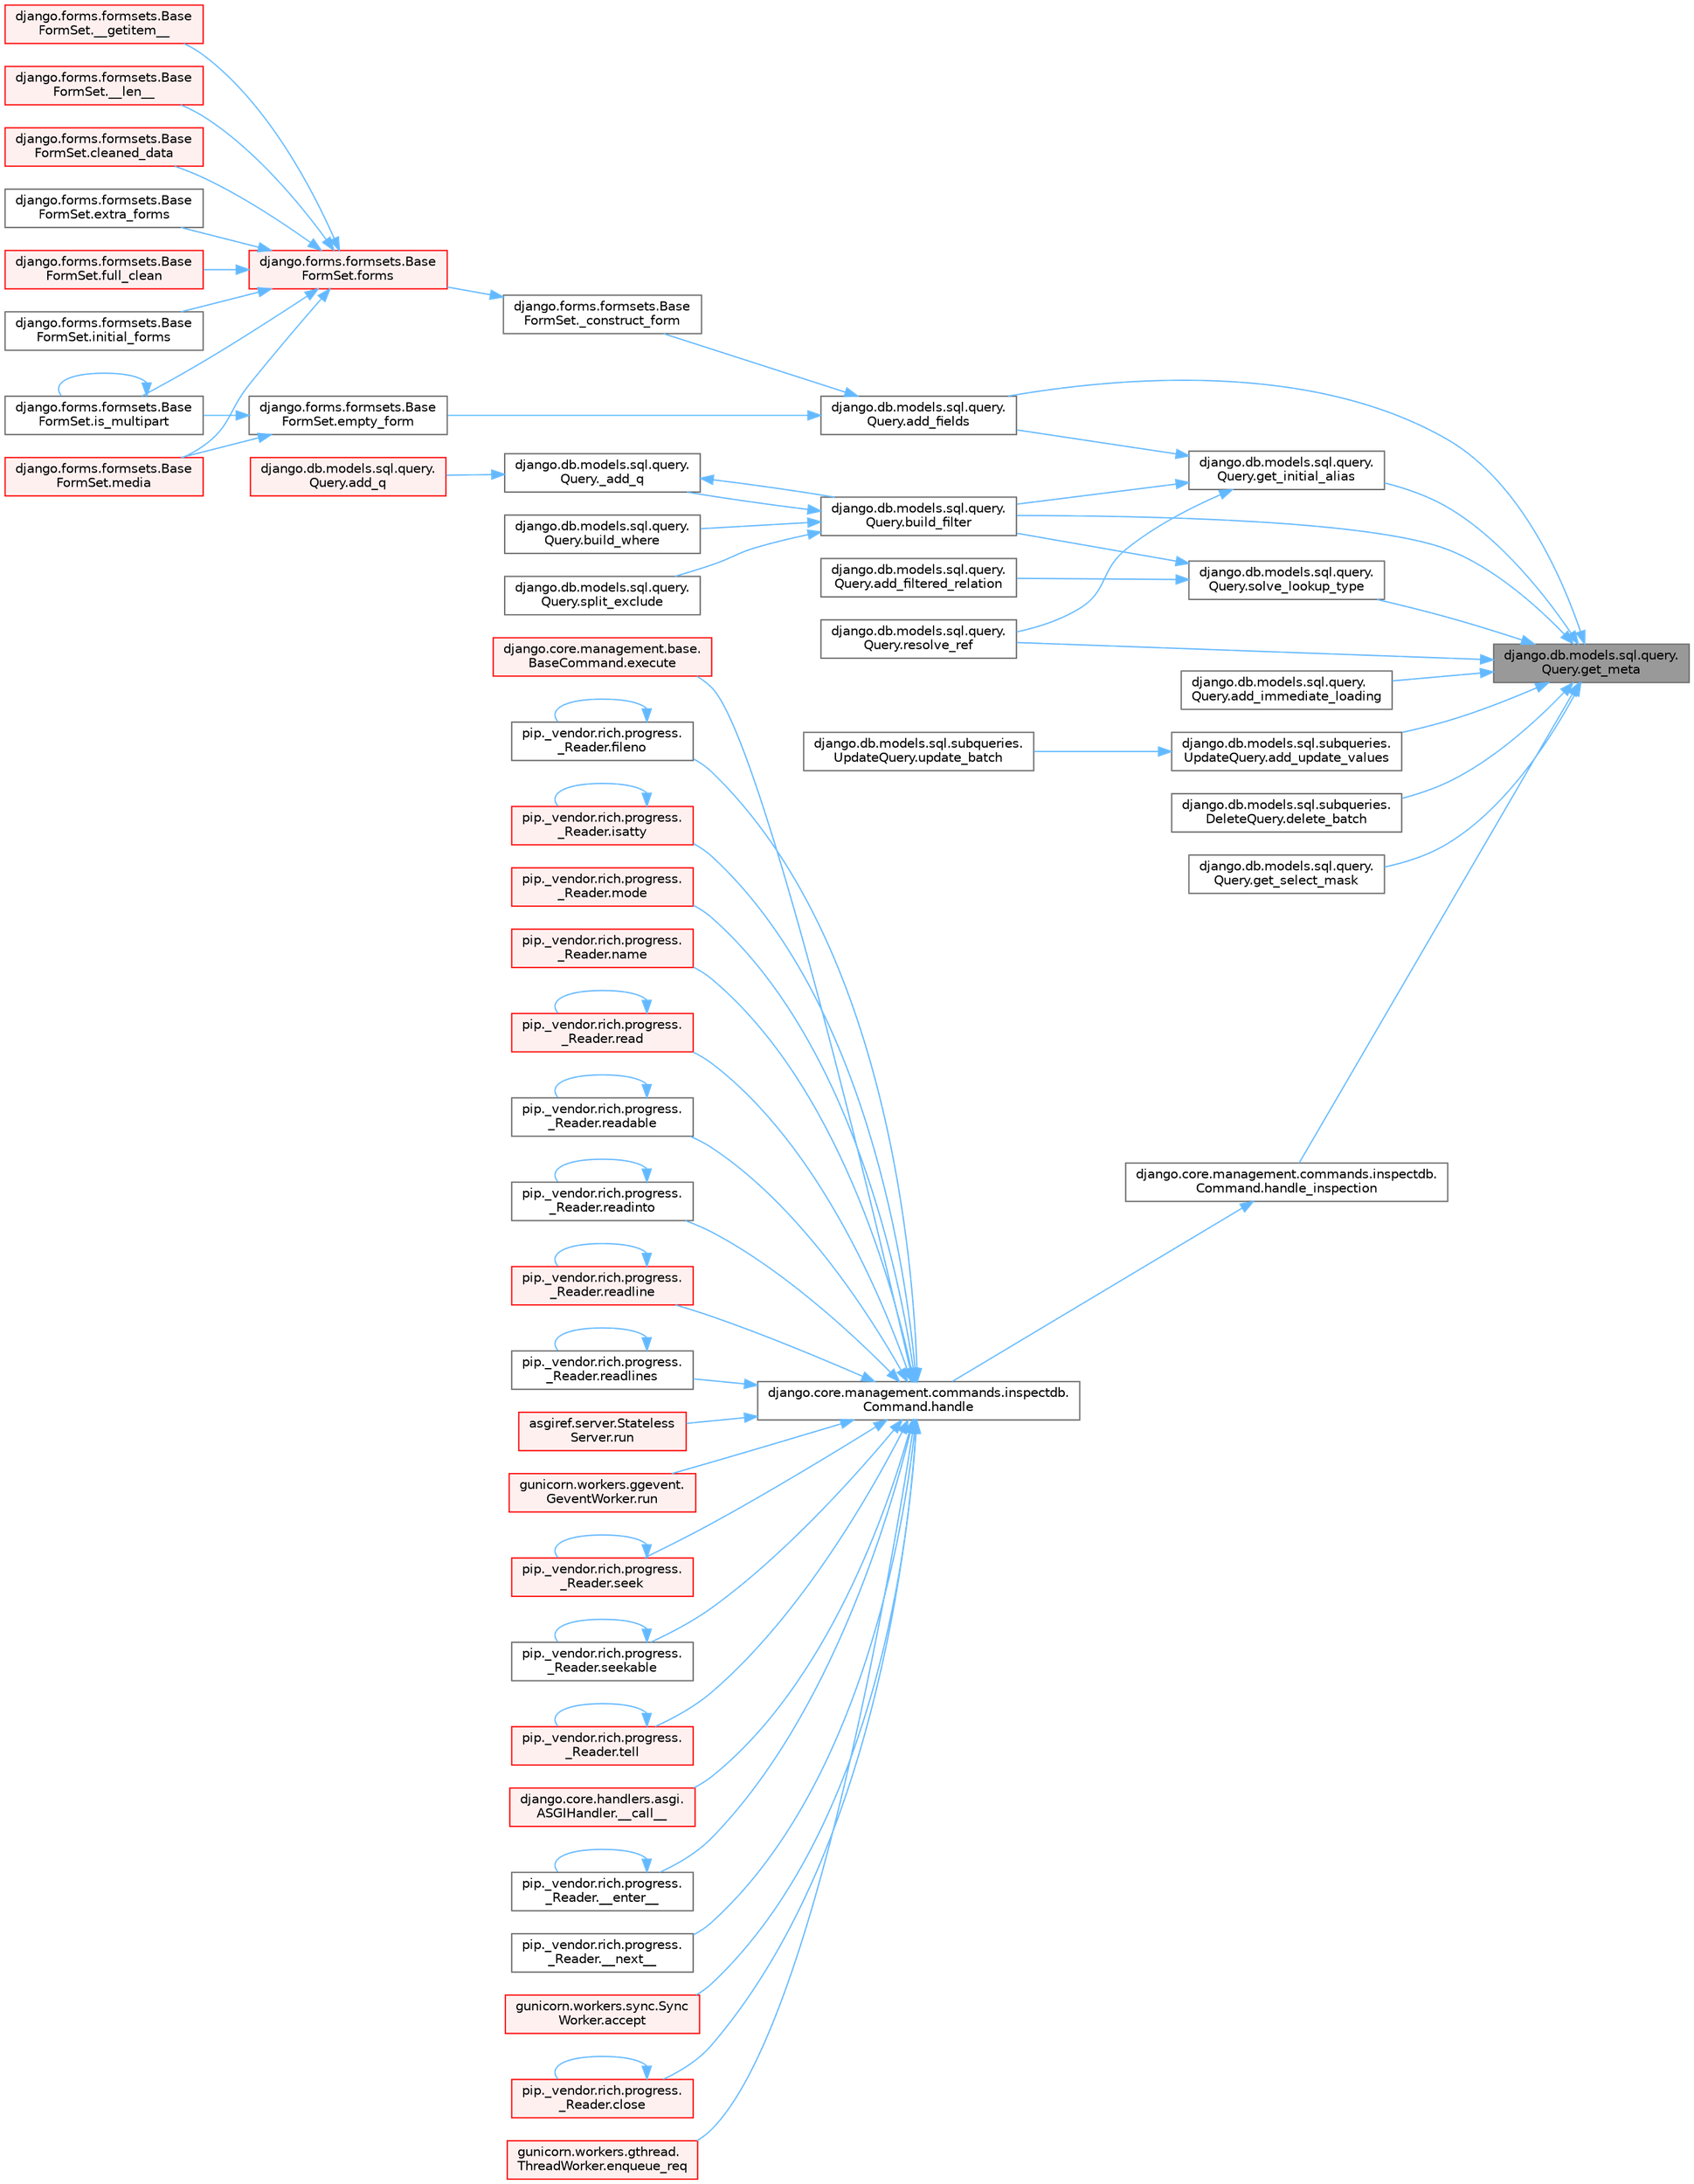 digraph "django.db.models.sql.query.Query.get_meta"
{
 // LATEX_PDF_SIZE
  bgcolor="transparent";
  edge [fontname=Helvetica,fontsize=10,labelfontname=Helvetica,labelfontsize=10];
  node [fontname=Helvetica,fontsize=10,shape=box,height=0.2,width=0.4];
  rankdir="RL";
  Node1 [id="Node000001",label="django.db.models.sql.query.\lQuery.get_meta",height=0.2,width=0.4,color="gray40", fillcolor="grey60", style="filled", fontcolor="black",tooltip=" "];
  Node1 -> Node2 [id="edge1_Node000001_Node000002",dir="back",color="steelblue1",style="solid",tooltip=" "];
  Node2 [id="Node000002",label="django.db.models.sql.query.\lQuery.add_fields",height=0.2,width=0.4,color="grey40", fillcolor="white", style="filled",URL="$classdjango_1_1db_1_1models_1_1sql_1_1query_1_1_query.html#a86b6a93688b1029c5cc8095a6bc8b683",tooltip=" "];
  Node2 -> Node3 [id="edge2_Node000002_Node000003",dir="back",color="steelblue1",style="solid",tooltip=" "];
  Node3 [id="Node000003",label="django.forms.formsets.Base\lFormSet._construct_form",height=0.2,width=0.4,color="grey40", fillcolor="white", style="filled",URL="$classdjango_1_1forms_1_1formsets_1_1_base_form_set.html#a4a92b0779a5f5964325e73f9c8521fe8",tooltip=" "];
  Node3 -> Node4 [id="edge3_Node000003_Node000004",dir="back",color="steelblue1",style="solid",tooltip=" "];
  Node4 [id="Node000004",label="django.forms.formsets.Base\lFormSet.forms",height=0.2,width=0.4,color="red", fillcolor="#FFF0F0", style="filled",URL="$classdjango_1_1forms_1_1formsets_1_1_base_form_set.html#a398234150267aa3c6dceaa20a7a507f1",tooltip=" "];
  Node4 -> Node5 [id="edge4_Node000004_Node000005",dir="back",color="steelblue1",style="solid",tooltip=" "];
  Node5 [id="Node000005",label="django.forms.formsets.Base\lFormSet.__getitem__",height=0.2,width=0.4,color="red", fillcolor="#FFF0F0", style="filled",URL="$classdjango_1_1forms_1_1formsets_1_1_base_form_set.html#a3ed6460d03a41c30d519e9170d0a17cc",tooltip=" "];
  Node4 -> Node3176 [id="edge5_Node000004_Node003176",dir="back",color="steelblue1",style="solid",tooltip=" "];
  Node3176 [id="Node003176",label="django.forms.formsets.Base\lFormSet.__len__",height=0.2,width=0.4,color="red", fillcolor="#FFF0F0", style="filled",URL="$classdjango_1_1forms_1_1formsets_1_1_base_form_set.html#aa8c1dfbddcb29c04ad7bf814137b3c36",tooltip=" "];
  Node4 -> Node1764 [id="edge6_Node000004_Node001764",dir="back",color="steelblue1",style="solid",tooltip=" "];
  Node1764 [id="Node001764",label="django.forms.formsets.Base\lFormSet.cleaned_data",height=0.2,width=0.4,color="red", fillcolor="#FFF0F0", style="filled",URL="$classdjango_1_1forms_1_1formsets_1_1_base_form_set.html#ae51d85dd3faa160668adba372c4e87f7",tooltip=" "];
  Node4 -> Node1917 [id="edge7_Node000004_Node001917",dir="back",color="steelblue1",style="solid",tooltip=" "];
  Node1917 [id="Node001917",label="django.forms.formsets.Base\lFormSet.extra_forms",height=0.2,width=0.4,color="grey40", fillcolor="white", style="filled",URL="$classdjango_1_1forms_1_1formsets_1_1_base_form_set.html#a80e8dd7968259b3ccdfd86ac190c342a",tooltip=" "];
  Node4 -> Node1784 [id="edge8_Node000004_Node001784",dir="back",color="steelblue1",style="solid",tooltip=" "];
  Node1784 [id="Node001784",label="django.forms.formsets.Base\lFormSet.full_clean",height=0.2,width=0.4,color="red", fillcolor="#FFF0F0", style="filled",URL="$classdjango_1_1forms_1_1formsets_1_1_base_form_set.html#aa475bdb58853c14bfcd93bd7b494e3b1",tooltip=" "];
  Node4 -> Node1918 [id="edge9_Node000004_Node001918",dir="back",color="steelblue1",style="solid",tooltip=" "];
  Node1918 [id="Node001918",label="django.forms.formsets.Base\lFormSet.initial_forms",height=0.2,width=0.4,color="grey40", fillcolor="white", style="filled",URL="$classdjango_1_1forms_1_1formsets_1_1_base_form_set.html#a36a0e4b12f42f368c74d3a704cc58d03",tooltip=" "];
  Node4 -> Node1890 [id="edge10_Node000004_Node001890",dir="back",color="steelblue1",style="solid",tooltip=" "];
  Node1890 [id="Node001890",label="django.forms.formsets.Base\lFormSet.is_multipart",height=0.2,width=0.4,color="grey40", fillcolor="white", style="filled",URL="$classdjango_1_1forms_1_1formsets_1_1_base_form_set.html#a70cb5455998cfb8556810d3215d617c8",tooltip=" "];
  Node1890 -> Node1890 [id="edge11_Node001890_Node001890",dir="back",color="steelblue1",style="solid",tooltip=" "];
  Node4 -> Node1891 [id="edge12_Node000004_Node001891",dir="back",color="steelblue1",style="solid",tooltip=" "];
  Node1891 [id="Node001891",label="django.forms.formsets.Base\lFormSet.media",height=0.2,width=0.4,color="red", fillcolor="#FFF0F0", style="filled",URL="$classdjango_1_1forms_1_1formsets_1_1_base_form_set.html#a6f8913e4888f6eb8afa928cf91e9c8f9",tooltip=" "];
  Node2 -> Node1889 [id="edge13_Node000002_Node001889",dir="back",color="steelblue1",style="solid",tooltip=" "];
  Node1889 [id="Node001889",label="django.forms.formsets.Base\lFormSet.empty_form",height=0.2,width=0.4,color="grey40", fillcolor="white", style="filled",URL="$classdjango_1_1forms_1_1formsets_1_1_base_form_set.html#a69a56ef37f740ee182c119cf62cf42a1",tooltip=" "];
  Node1889 -> Node1890 [id="edge14_Node001889_Node001890",dir="back",color="steelblue1",style="solid",tooltip=" "];
  Node1889 -> Node1891 [id="edge15_Node001889_Node001891",dir="back",color="steelblue1",style="solid",tooltip=" "];
  Node1 -> Node3179 [id="edge16_Node000001_Node003179",dir="back",color="steelblue1",style="solid",tooltip=" "];
  Node3179 [id="Node003179",label="django.db.models.sql.query.\lQuery.add_immediate_loading",height=0.2,width=0.4,color="grey40", fillcolor="white", style="filled",URL="$classdjango_1_1db_1_1models_1_1sql_1_1query_1_1_query.html#a6cadc9ea9713a391ffb54ba2c3b48dcc",tooltip=" "];
  Node1 -> Node1983 [id="edge17_Node000001_Node001983",dir="back",color="steelblue1",style="solid",tooltip=" "];
  Node1983 [id="Node001983",label="django.db.models.sql.subqueries.\lUpdateQuery.add_update_values",height=0.2,width=0.4,color="grey40", fillcolor="white", style="filled",URL="$classdjango_1_1db_1_1models_1_1sql_1_1subqueries_1_1_update_query.html#a0992616d5b72530a28e2653a479ea980",tooltip=" "];
  Node1983 -> Node1984 [id="edge18_Node001983_Node001984",dir="back",color="steelblue1",style="solid",tooltip=" "];
  Node1984 [id="Node001984",label="django.db.models.sql.subqueries.\lUpdateQuery.update_batch",height=0.2,width=0.4,color="grey40", fillcolor="white", style="filled",URL="$classdjango_1_1db_1_1models_1_1sql_1_1subqueries_1_1_update_query.html#a6a4bc271988ec3153c86d7f112f6244c",tooltip=" "];
  Node1 -> Node2953 [id="edge19_Node000001_Node002953",dir="back",color="steelblue1",style="solid",tooltip=" "];
  Node2953 [id="Node002953",label="django.db.models.sql.query.\lQuery.build_filter",height=0.2,width=0.4,color="grey40", fillcolor="white", style="filled",URL="$classdjango_1_1db_1_1models_1_1sql_1_1query_1_1_query.html#a410421a0cb9cd386f5ea3fa1ee5093b8",tooltip=" "];
  Node2953 -> Node2954 [id="edge20_Node002953_Node002954",dir="back",color="steelblue1",style="solid",tooltip=" "];
  Node2954 [id="Node002954",label="django.db.models.sql.query.\lQuery._add_q",height=0.2,width=0.4,color="grey40", fillcolor="white", style="filled",URL="$classdjango_1_1db_1_1models_1_1sql_1_1query_1_1_query.html#acba7359355d8a1af947713e9b7c495cd",tooltip=" "];
  Node2954 -> Node2955 [id="edge21_Node002954_Node002955",dir="back",color="steelblue1",style="solid",tooltip=" "];
  Node2955 [id="Node002955",label="django.db.models.sql.query.\lQuery.add_q",height=0.2,width=0.4,color="red", fillcolor="#FFF0F0", style="filled",URL="$classdjango_1_1db_1_1models_1_1sql_1_1query_1_1_query.html#a9f2dddd1286ef7cf8474710013e6f9d1",tooltip=" "];
  Node2954 -> Node2953 [id="edge22_Node002954_Node002953",dir="back",color="steelblue1",style="solid",tooltip=" "];
  Node2953 -> Node2958 [id="edge23_Node002953_Node002958",dir="back",color="steelblue1",style="solid",tooltip=" "];
  Node2958 [id="Node002958",label="django.db.models.sql.query.\lQuery.build_where",height=0.2,width=0.4,color="grey40", fillcolor="white", style="filled",URL="$classdjango_1_1db_1_1models_1_1sql_1_1query_1_1_query.html#a6cd85209a22990051ee2353e5a7908ae",tooltip=" "];
  Node2953 -> Node2959 [id="edge24_Node002953_Node002959",dir="back",color="steelblue1",style="solid",tooltip=" "];
  Node2959 [id="Node002959",label="django.db.models.sql.query.\lQuery.split_exclude",height=0.2,width=0.4,color="grey40", fillcolor="white", style="filled",URL="$classdjango_1_1db_1_1models_1_1sql_1_1query_1_1_query.html#a383a0ff8738498cdb5394e3f04e3a00d",tooltip=" "];
  Node1 -> Node2957 [id="edge25_Node000001_Node002957",dir="back",color="steelblue1",style="solid",tooltip=" "];
  Node2957 [id="Node002957",label="django.db.models.sql.subqueries.\lDeleteQuery.delete_batch",height=0.2,width=0.4,color="grey40", fillcolor="white", style="filled",URL="$classdjango_1_1db_1_1models_1_1sql_1_1subqueries_1_1_delete_query.html#a556272878467b5e35909d791088c1b39",tooltip=" "];
  Node1 -> Node2952 [id="edge26_Node000001_Node002952",dir="back",color="steelblue1",style="solid",tooltip=" "];
  Node2952 [id="Node002952",label="django.db.models.sql.query.\lQuery.get_initial_alias",height=0.2,width=0.4,color="grey40", fillcolor="white", style="filled",URL="$classdjango_1_1db_1_1models_1_1sql_1_1query_1_1_query.html#aab4910cbe4b7d2f2252bdc9ba5401a45",tooltip=" "];
  Node2952 -> Node2 [id="edge27_Node002952_Node000002",dir="back",color="steelblue1",style="solid",tooltip=" "];
  Node2952 -> Node2953 [id="edge28_Node002952_Node002953",dir="back",color="steelblue1",style="solid",tooltip=" "];
  Node2952 -> Node2960 [id="edge29_Node002952_Node002960",dir="back",color="steelblue1",style="solid",tooltip=" "];
  Node2960 [id="Node002960",label="django.db.models.sql.query.\lQuery.resolve_ref",height=0.2,width=0.4,color="grey40", fillcolor="white", style="filled",URL="$classdjango_1_1db_1_1models_1_1sql_1_1query_1_1_query.html#a04a08b4294679286562aa85841af46d6",tooltip=" "];
  Node1 -> Node3180 [id="edge30_Node000001_Node003180",dir="back",color="steelblue1",style="solid",tooltip=" "];
  Node3180 [id="Node003180",label="django.db.models.sql.query.\lQuery.get_select_mask",height=0.2,width=0.4,color="grey40", fillcolor="white", style="filled",URL="$classdjango_1_1db_1_1models_1_1sql_1_1query_1_1_query.html#afe2bb140cd4be7288068076af9dfc279",tooltip=" "];
  Node1 -> Node3181 [id="edge31_Node000001_Node003181",dir="back",color="steelblue1",style="solid",tooltip=" "];
  Node3181 [id="Node003181",label="django.core.management.commands.inspectdb.\lCommand.handle_inspection",height=0.2,width=0.4,color="grey40", fillcolor="white", style="filled",URL="$classdjango_1_1core_1_1management_1_1commands_1_1inspectdb_1_1_command.html#a343634b7c9e2d141b10356b2189976ca",tooltip=" "];
  Node3181 -> Node3182 [id="edge32_Node003181_Node003182",dir="back",color="steelblue1",style="solid",tooltip=" "];
  Node3182 [id="Node003182",label="django.core.management.commands.inspectdb.\lCommand.handle",height=0.2,width=0.4,color="grey40", fillcolor="white", style="filled",URL="$classdjango_1_1core_1_1management_1_1commands_1_1inspectdb_1_1_command.html#a668a81e8e42d3dafc2d6e00ac61e1dab",tooltip=" "];
  Node3182 -> Node117 [id="edge33_Node003182_Node000117",dir="back",color="steelblue1",style="solid",tooltip=" "];
  Node117 [id="Node000117",label="django.core.handlers.asgi.\lASGIHandler.__call__",height=0.2,width=0.4,color="red", fillcolor="#FFF0F0", style="filled",URL="$classdjango_1_1core_1_1handlers_1_1asgi_1_1_a_s_g_i_handler.html#a22b4781bb9089ff078a3e64dd2f48dce",tooltip=" "];
  Node3182 -> Node118 [id="edge34_Node003182_Node000118",dir="back",color="steelblue1",style="solid",tooltip=" "];
  Node118 [id="Node000118",label="pip._vendor.rich.progress.\l_Reader.__enter__",height=0.2,width=0.4,color="grey40", fillcolor="white", style="filled",URL="$classpip_1_1__vendor_1_1rich_1_1progress_1_1___reader.html#a9c3bb756d7d5d66aa484c6d25fef6d8a",tooltip=" "];
  Node118 -> Node118 [id="edge35_Node000118_Node000118",dir="back",color="steelblue1",style="solid",tooltip=" "];
  Node3182 -> Node119 [id="edge36_Node003182_Node000119",dir="back",color="steelblue1",style="solid",tooltip=" "];
  Node119 [id="Node000119",label="pip._vendor.rich.progress.\l_Reader.__next__",height=0.2,width=0.4,color="grey40", fillcolor="white", style="filled",URL="$classpip_1_1__vendor_1_1rich_1_1progress_1_1___reader.html#a9434dfa9ada5623d6fb72996bf354ffe",tooltip=" "];
  Node3182 -> Node120 [id="edge37_Node003182_Node000120",dir="back",color="steelblue1",style="solid",tooltip=" "];
  Node120 [id="Node000120",label="gunicorn.workers.sync.Sync\lWorker.accept",height=0.2,width=0.4,color="red", fillcolor="#FFF0F0", style="filled",URL="$classgunicorn_1_1workers_1_1sync_1_1_sync_worker.html#a9b2f1e8d68bbd5233578ace2685952b3",tooltip=" "];
  Node3182 -> Node123 [id="edge38_Node003182_Node000123",dir="back",color="steelblue1",style="solid",tooltip=" "];
  Node123 [id="Node000123",label="pip._vendor.rich.progress.\l_Reader.close",height=0.2,width=0.4,color="red", fillcolor="#FFF0F0", style="filled",URL="$classpip_1_1__vendor_1_1rich_1_1progress_1_1___reader.html#a6c0b1964d885972a97a12a9ac01d23e8",tooltip=" "];
  Node123 -> Node123 [id="edge39_Node000123_Node000123",dir="back",color="steelblue1",style="solid",tooltip=" "];
  Node3182 -> Node933 [id="edge40_Node003182_Node000933",dir="back",color="steelblue1",style="solid",tooltip=" "];
  Node933 [id="Node000933",label="gunicorn.workers.gthread.\lThreadWorker.enqueue_req",height=0.2,width=0.4,color="red", fillcolor="#FFF0F0", style="filled",URL="$classgunicorn_1_1workers_1_1gthread_1_1_thread_worker.html#a8d2981740d79747639e152d9e9632964",tooltip=" "];
  Node3182 -> Node930 [id="edge41_Node003182_Node000930",dir="back",color="steelblue1",style="solid",tooltip=" "];
  Node930 [id="Node000930",label="django.core.management.base.\lBaseCommand.execute",height=0.2,width=0.4,color="red", fillcolor="#FFF0F0", style="filled",URL="$classdjango_1_1core_1_1management_1_1base_1_1_base_command.html#a5621c1fb51be6a2deff6777d90c25ee0",tooltip=" "];
  Node3182 -> Node936 [id="edge42_Node003182_Node000936",dir="back",color="steelblue1",style="solid",tooltip=" "];
  Node936 [id="Node000936",label="pip._vendor.rich.progress.\l_Reader.fileno",height=0.2,width=0.4,color="grey40", fillcolor="white", style="filled",URL="$classpip_1_1__vendor_1_1rich_1_1progress_1_1___reader.html#a5fae85546bcfb15e2144c108bb31b59c",tooltip=" "];
  Node936 -> Node936 [id="edge43_Node000936_Node000936",dir="back",color="steelblue1",style="solid",tooltip=" "];
  Node3182 -> Node937 [id="edge44_Node003182_Node000937",dir="back",color="steelblue1",style="solid",tooltip=" "];
  Node937 [id="Node000937",label="pip._vendor.rich.progress.\l_Reader.isatty",height=0.2,width=0.4,color="red", fillcolor="#FFF0F0", style="filled",URL="$classpip_1_1__vendor_1_1rich_1_1progress_1_1___reader.html#a25008b04de43b80685677bd476ebb238",tooltip=" "];
  Node937 -> Node937 [id="edge45_Node000937_Node000937",dir="back",color="steelblue1",style="solid",tooltip=" "];
  Node3182 -> Node940 [id="edge46_Node003182_Node000940",dir="back",color="steelblue1",style="solid",tooltip=" "];
  Node940 [id="Node000940",label="pip._vendor.rich.progress.\l_Reader.mode",height=0.2,width=0.4,color="red", fillcolor="#FFF0F0", style="filled",URL="$classpip_1_1__vendor_1_1rich_1_1progress_1_1___reader.html#a744eab5dc9ede10fd26932ecf9ccbddc",tooltip=" "];
  Node3182 -> Node947 [id="edge47_Node003182_Node000947",dir="back",color="steelblue1",style="solid",tooltip=" "];
  Node947 [id="Node000947",label="pip._vendor.rich.progress.\l_Reader.name",height=0.2,width=0.4,color="red", fillcolor="#FFF0F0", style="filled",URL="$classpip_1_1__vendor_1_1rich_1_1progress_1_1___reader.html#a545f897ce86cf3e798598cb200357c13",tooltip=" "];
  Node3182 -> Node1063 [id="edge48_Node003182_Node001063",dir="back",color="steelblue1",style="solid",tooltip=" "];
  Node1063 [id="Node001063",label="pip._vendor.rich.progress.\l_Reader.read",height=0.2,width=0.4,color="red", fillcolor="#FFF0F0", style="filled",URL="$classpip_1_1__vendor_1_1rich_1_1progress_1_1___reader.html#abc9a19c1ccc4057e665996a500814420",tooltip=" "];
  Node1063 -> Node1063 [id="edge49_Node001063_Node001063",dir="back",color="steelblue1",style="solid",tooltip=" "];
  Node3182 -> Node1069 [id="edge50_Node003182_Node001069",dir="back",color="steelblue1",style="solid",tooltip=" "];
  Node1069 [id="Node001069",label="pip._vendor.rich.progress.\l_Reader.readable",height=0.2,width=0.4,color="grey40", fillcolor="white", style="filled",URL="$classpip_1_1__vendor_1_1rich_1_1progress_1_1___reader.html#a597c6d895bd8070977827445f65524ea",tooltip=" "];
  Node1069 -> Node1069 [id="edge51_Node001069_Node001069",dir="back",color="steelblue1",style="solid",tooltip=" "];
  Node3182 -> Node1070 [id="edge52_Node003182_Node001070",dir="back",color="steelblue1",style="solid",tooltip=" "];
  Node1070 [id="Node001070",label="pip._vendor.rich.progress.\l_Reader.readinto",height=0.2,width=0.4,color="grey40", fillcolor="white", style="filled",URL="$classpip_1_1__vendor_1_1rich_1_1progress_1_1___reader.html#a10a6b416f687bc74dfd4a16e210733fd",tooltip=" "];
  Node1070 -> Node1070 [id="edge53_Node001070_Node001070",dir="back",color="steelblue1",style="solid",tooltip=" "];
  Node3182 -> Node1071 [id="edge54_Node003182_Node001071",dir="back",color="steelblue1",style="solid",tooltip=" "];
  Node1071 [id="Node001071",label="pip._vendor.rich.progress.\l_Reader.readline",height=0.2,width=0.4,color="red", fillcolor="#FFF0F0", style="filled",URL="$classpip_1_1__vendor_1_1rich_1_1progress_1_1___reader.html#ae214b8896d240d33ed0d1e03b8134107",tooltip=" "];
  Node1071 -> Node1071 [id="edge55_Node001071_Node001071",dir="back",color="steelblue1",style="solid",tooltip=" "];
  Node3182 -> Node1075 [id="edge56_Node003182_Node001075",dir="back",color="steelblue1",style="solid",tooltip=" "];
  Node1075 [id="Node001075",label="pip._vendor.rich.progress.\l_Reader.readlines",height=0.2,width=0.4,color="grey40", fillcolor="white", style="filled",URL="$classpip_1_1__vendor_1_1rich_1_1progress_1_1___reader.html#a36448a9abb78b99bc05fa66433015f3a",tooltip=" "];
  Node1075 -> Node1075 [id="edge57_Node001075_Node001075",dir="back",color="steelblue1",style="solid",tooltip=" "];
  Node3182 -> Node1076 [id="edge58_Node003182_Node001076",dir="back",color="steelblue1",style="solid",tooltip=" "];
  Node1076 [id="Node001076",label="asgiref.server.Stateless\lServer.run",height=0.2,width=0.4,color="red", fillcolor="#FFF0F0", style="filled",URL="$classasgiref_1_1server_1_1_stateless_server.html#a60ad300a082526eea5c1b2df64c4e793",tooltip="Mainloop and handling."];
  Node3182 -> Node322 [id="edge59_Node003182_Node000322",dir="back",color="steelblue1",style="solid",tooltip=" "];
  Node322 [id="Node000322",label="gunicorn.workers.ggevent.\lGeventWorker.run",height=0.2,width=0.4,color="red", fillcolor="#FFF0F0", style="filled",URL="$classgunicorn_1_1workers_1_1ggevent_1_1_gevent_worker.html#a0d8ffe6d6db44cfe8310ccf5643506ee",tooltip=" "];
  Node3182 -> Node1077 [id="edge60_Node003182_Node001077",dir="back",color="steelblue1",style="solid",tooltip=" "];
  Node1077 [id="Node001077",label="pip._vendor.rich.progress.\l_Reader.seek",height=0.2,width=0.4,color="red", fillcolor="#FFF0F0", style="filled",URL="$classpip_1_1__vendor_1_1rich_1_1progress_1_1___reader.html#a8577bcef22b050ec6d7b7cb2ce1b9053",tooltip=" "];
  Node1077 -> Node1077 [id="edge61_Node001077_Node001077",dir="back",color="steelblue1",style="solid",tooltip=" "];
  Node3182 -> Node1578 [id="edge62_Node003182_Node001578",dir="back",color="steelblue1",style="solid",tooltip=" "];
  Node1578 [id="Node001578",label="pip._vendor.rich.progress.\l_Reader.seekable",height=0.2,width=0.4,color="grey40", fillcolor="white", style="filled",URL="$classpip_1_1__vendor_1_1rich_1_1progress_1_1___reader.html#a3de43f328570e813a05b1dcc07813f5b",tooltip=" "];
  Node1578 -> Node1578 [id="edge63_Node001578_Node001578",dir="back",color="steelblue1",style="solid",tooltip=" "];
  Node3182 -> Node1579 [id="edge64_Node003182_Node001579",dir="back",color="steelblue1",style="solid",tooltip=" "];
  Node1579 [id="Node001579",label="pip._vendor.rich.progress.\l_Reader.tell",height=0.2,width=0.4,color="red", fillcolor="#FFF0F0", style="filled",URL="$classpip_1_1__vendor_1_1rich_1_1progress_1_1___reader.html#a4ec4039f47700772d40242efb68da47e",tooltip=" "];
  Node1579 -> Node1579 [id="edge65_Node001579_Node001579",dir="back",color="steelblue1",style="solid",tooltip=" "];
  Node1 -> Node2960 [id="edge66_Node000001_Node002960",dir="back",color="steelblue1",style="solid",tooltip=" "];
  Node1 -> Node3183 [id="edge67_Node000001_Node003183",dir="back",color="steelblue1",style="solid",tooltip=" "];
  Node3183 [id="Node003183",label="django.db.models.sql.query.\lQuery.solve_lookup_type",height=0.2,width=0.4,color="grey40", fillcolor="white", style="filled",URL="$classdjango_1_1db_1_1models_1_1sql_1_1query_1_1_query.html#af317f6834aed7f19e05679df3fa4f2ea",tooltip=" "];
  Node3183 -> Node3184 [id="edge68_Node003183_Node003184",dir="back",color="steelblue1",style="solid",tooltip=" "];
  Node3184 [id="Node003184",label="django.db.models.sql.query.\lQuery.add_filtered_relation",height=0.2,width=0.4,color="grey40", fillcolor="white", style="filled",URL="$classdjango_1_1db_1_1models_1_1sql_1_1query_1_1_query.html#a3d283c44e19e76e10782e46740582cab",tooltip=" "];
  Node3183 -> Node2953 [id="edge69_Node003183_Node002953",dir="back",color="steelblue1",style="solid",tooltip=" "];
}
